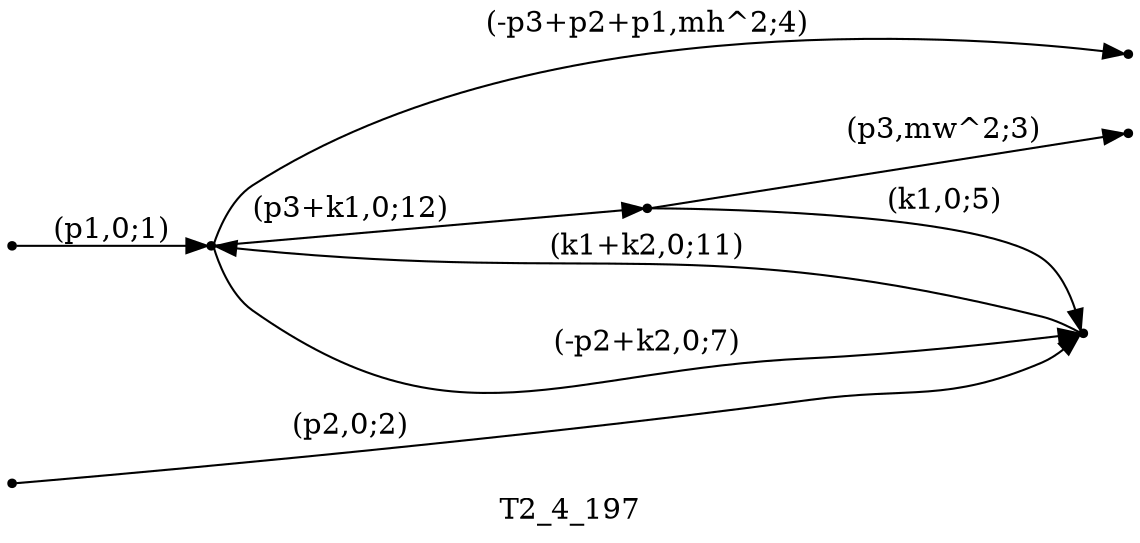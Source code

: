digraph T2_4_197 {
  label="T2_4_197";
  rankdir="LR";
  subgraph edges {
    -1 -> 3 [label="(p1,0;1)"];
    -2 -> 1 [label="(p2,0;2)"];
    2 -> -3 [label="(p3,mw^2;3)"];
    3 -> -4 [label="(-p3+p2+p1,mh^2;4)"];
    2 -> 1 [label="(k1,0;5)"];
    3 -> 1 [label="(-p2+k2,0;7)"];
    1 -> 3 [label="(k1+k2,0;11)"];
    3 -> 2 [label="(p3+k1,0;12)"];
  }
  subgraph incoming { rank="source"; -1; -2; }
  subgraph outgoing { rank="sink"; -3; -4; }
-4 [shape=point];
-3 [shape=point];
-2 [shape=point];
-1 [shape=point];
1 [shape=point];
2 [shape=point];
3 [shape=point];
}

